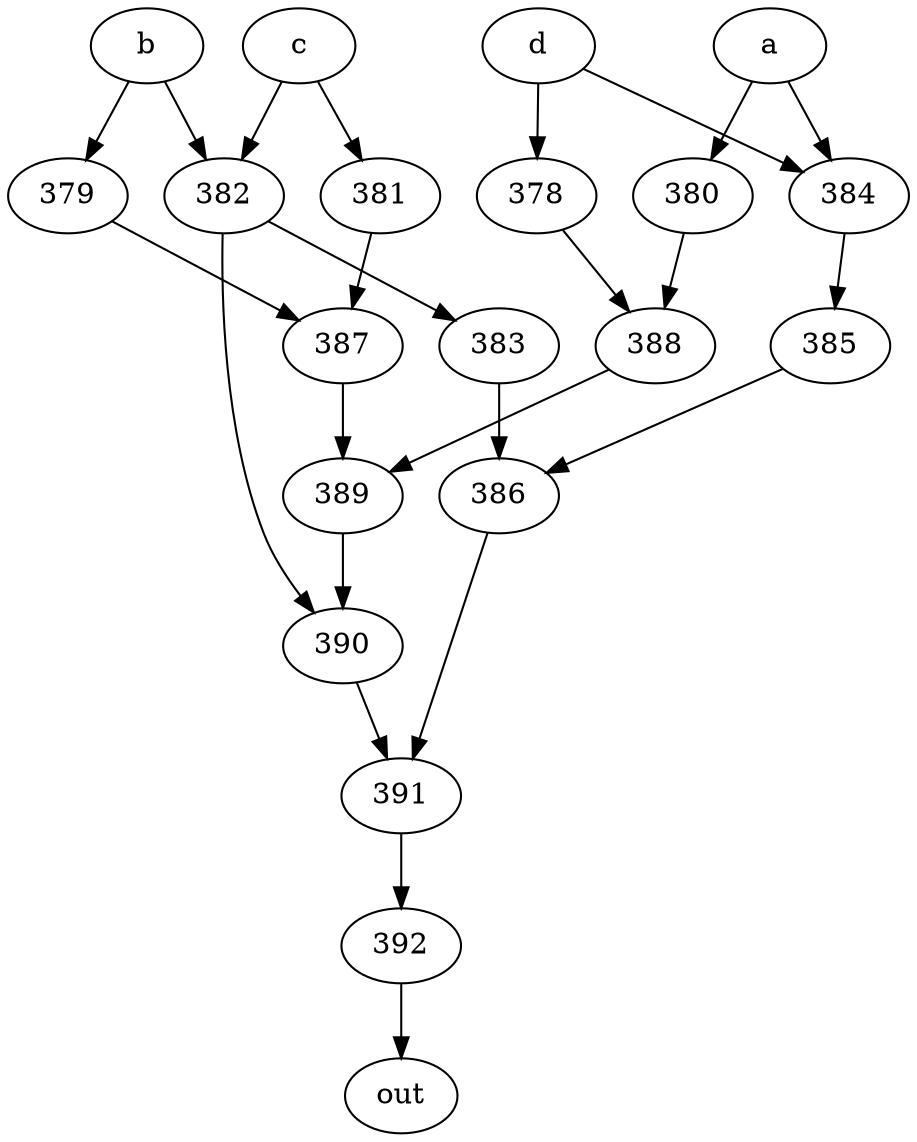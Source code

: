 strict digraph "" {
	392 -> out;
	a -> 380;
	a -> 384;
	380 -> 388;
	384 -> 385;
	388 -> 389;
	385 -> 386;
	b -> 379;
	b -> 382;
	379 -> 387;
	382 -> 383;
	382 -> 390;
	387 -> 389;
	383 -> 386;
	390 -> 391;
	c -> 382;
	c -> 381;
	381 -> 387;
	d -> 384;
	d -> 378;
	378 -> 388;
	389 -> 390;
	386 -> 391;
	391 -> 392;
}
